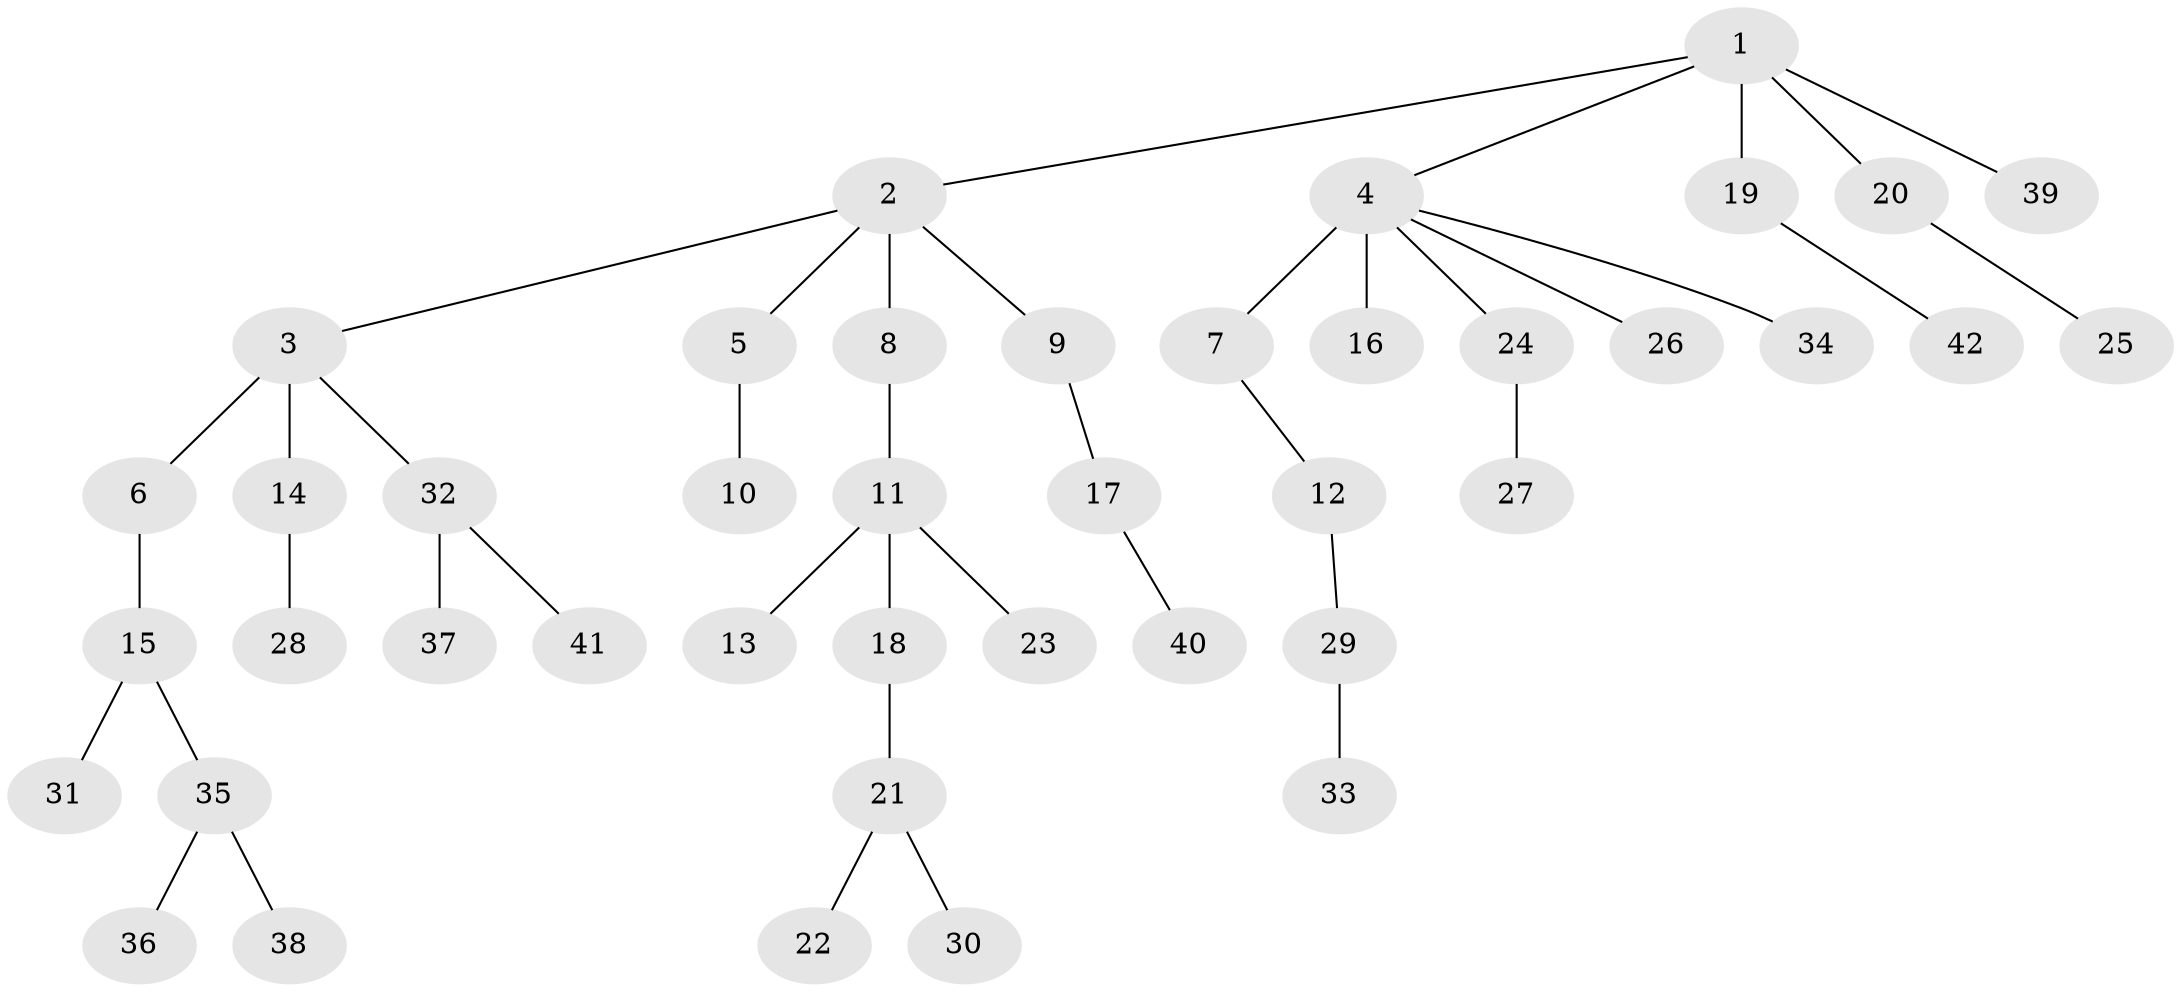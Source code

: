 // original degree distribution, {6: 0.05063291139240506, 4: 0.05063291139240506, 2: 0.189873417721519, 3: 0.16455696202531644, 5: 0.012658227848101266, 1: 0.5316455696202531}
// Generated by graph-tools (version 1.1) at 2025/36/03/09/25 02:36:57]
// undirected, 42 vertices, 41 edges
graph export_dot {
graph [start="1"]
  node [color=gray90,style=filled];
  1;
  2;
  3;
  4;
  5;
  6;
  7;
  8;
  9;
  10;
  11;
  12;
  13;
  14;
  15;
  16;
  17;
  18;
  19;
  20;
  21;
  22;
  23;
  24;
  25;
  26;
  27;
  28;
  29;
  30;
  31;
  32;
  33;
  34;
  35;
  36;
  37;
  38;
  39;
  40;
  41;
  42;
  1 -- 2 [weight=1.0];
  1 -- 4 [weight=1.0];
  1 -- 19 [weight=1.0];
  1 -- 20 [weight=1.0];
  1 -- 39 [weight=1.0];
  2 -- 3 [weight=1.0];
  2 -- 5 [weight=1.0];
  2 -- 8 [weight=1.0];
  2 -- 9 [weight=1.0];
  3 -- 6 [weight=1.0];
  3 -- 14 [weight=2.0];
  3 -- 32 [weight=1.0];
  4 -- 7 [weight=1.0];
  4 -- 16 [weight=5.0];
  4 -- 24 [weight=1.0];
  4 -- 26 [weight=1.0];
  4 -- 34 [weight=1.0];
  5 -- 10 [weight=2.0];
  6 -- 15 [weight=1.0];
  7 -- 12 [weight=1.0];
  8 -- 11 [weight=1.0];
  9 -- 17 [weight=1.0];
  11 -- 13 [weight=1.0];
  11 -- 18 [weight=1.0];
  11 -- 23 [weight=1.0];
  12 -- 29 [weight=1.0];
  14 -- 28 [weight=1.0];
  15 -- 31 [weight=1.0];
  15 -- 35 [weight=1.0];
  17 -- 40 [weight=1.0];
  18 -- 21 [weight=1.0];
  19 -- 42 [weight=1.0];
  20 -- 25 [weight=1.0];
  21 -- 22 [weight=1.0];
  21 -- 30 [weight=1.0];
  24 -- 27 [weight=2.0];
  29 -- 33 [weight=1.0];
  32 -- 37 [weight=1.0];
  32 -- 41 [weight=1.0];
  35 -- 36 [weight=1.0];
  35 -- 38 [weight=1.0];
}
